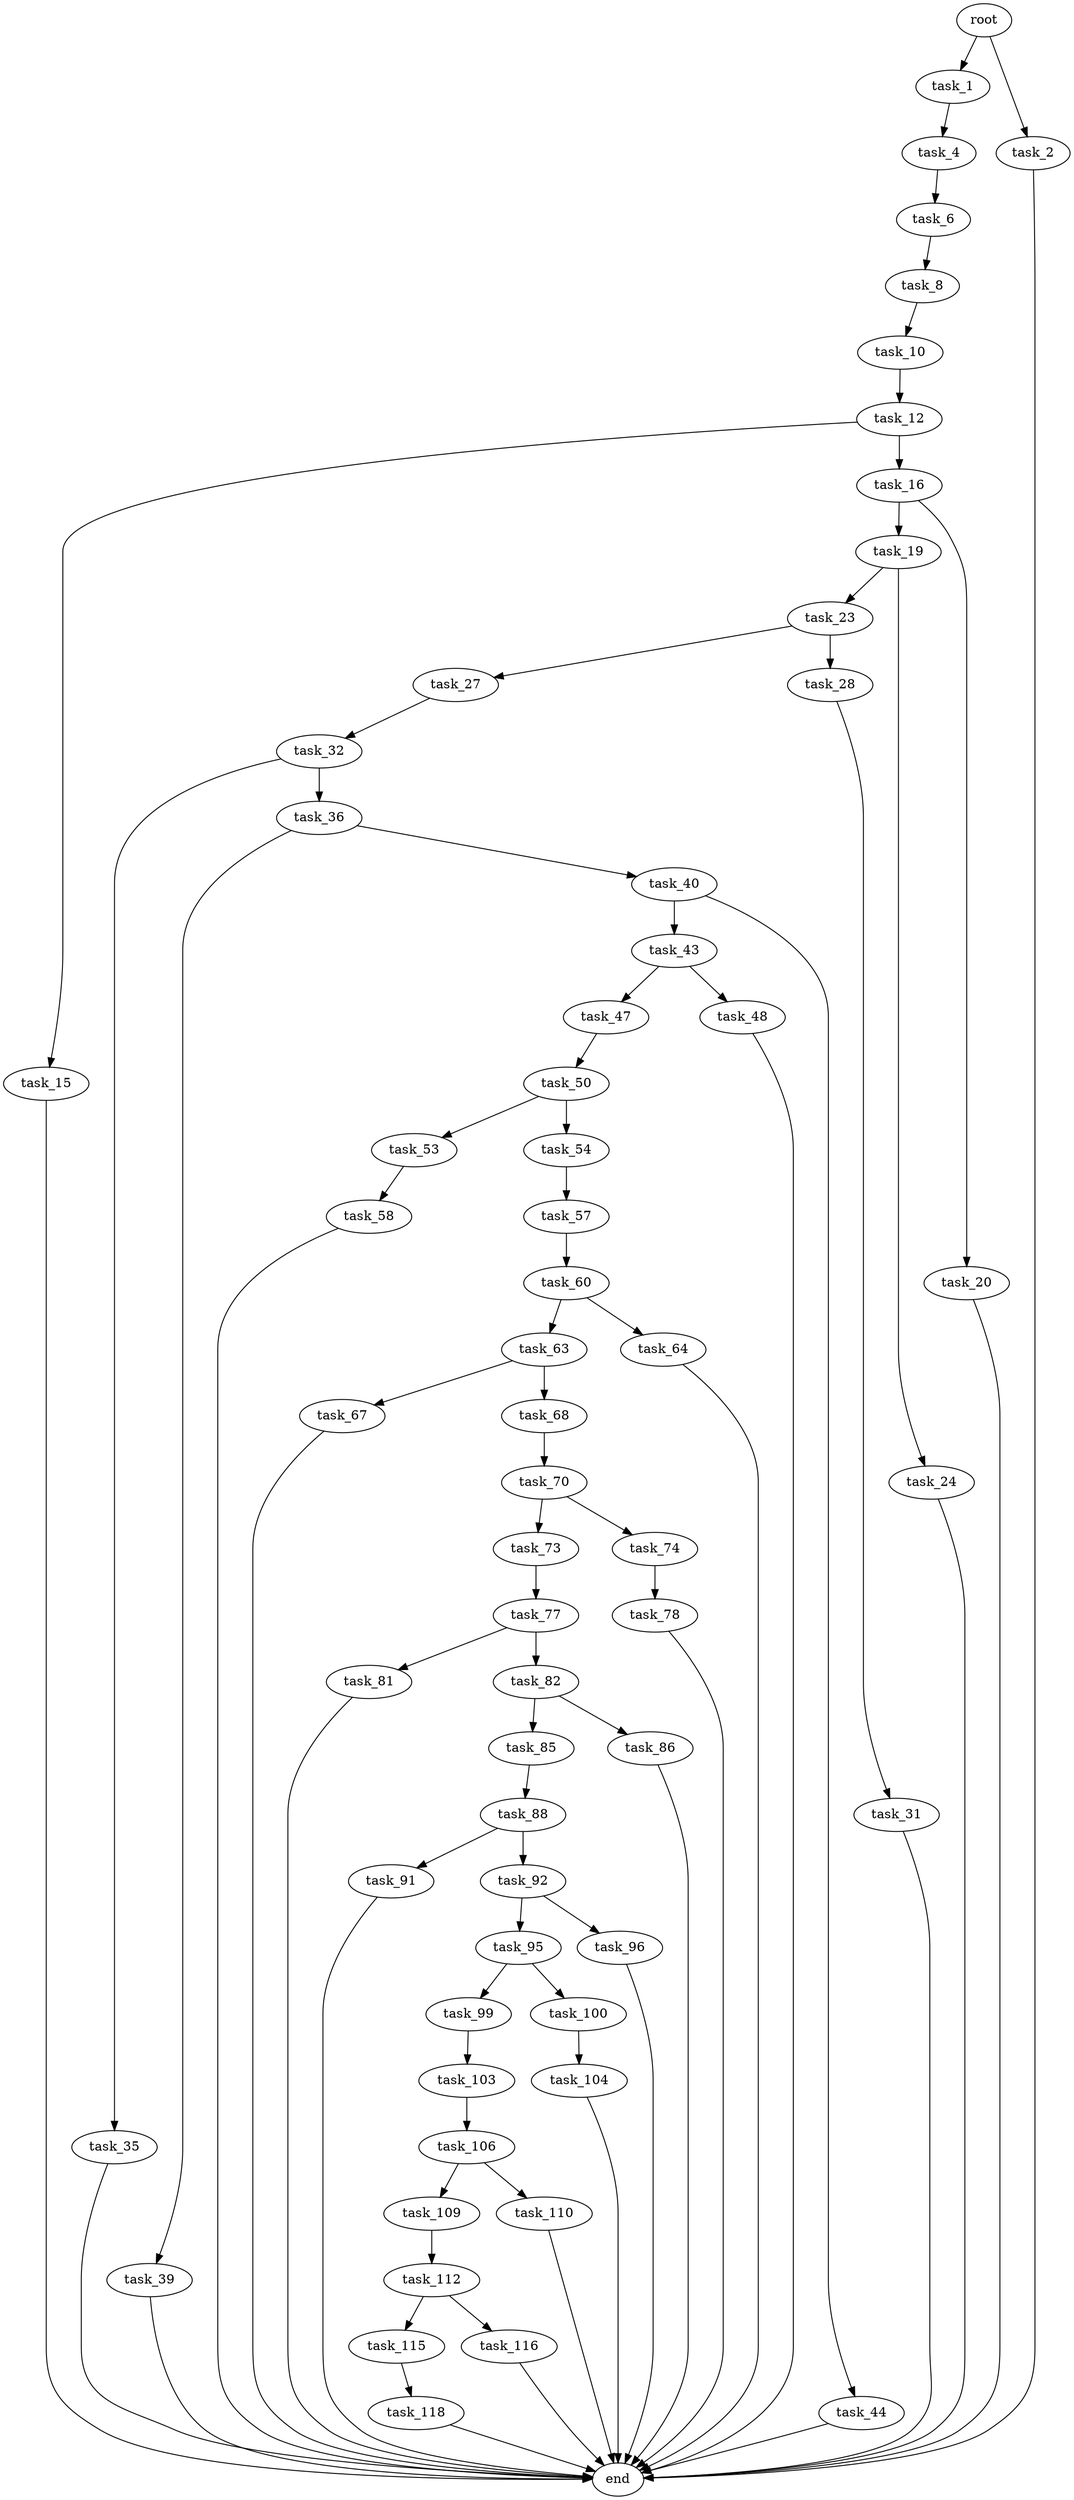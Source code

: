 digraph G {
  root [size="0.000000"];
  task_1 [size="1270123881716.000000"];
  task_2 [size="111508776582.000000"];
  task_4 [size="28991029248.000000"];
  task_6 [size="24341072719.000000"];
  task_8 [size="561900853246.000000"];
  task_10 [size="9730472463.000000"];
  task_12 [size="1862625005.000000"];
  task_15 [size="29976052992.000000"];
  task_16 [size="368293445632.000000"];
  task_19 [size="447235935198.000000"];
  task_20 [size="71871944692.000000"];
  task_23 [size="68719476736.000000"];
  task_24 [size="40467659300.000000"];
  task_27 [size="134217728000.000000"];
  task_28 [size="1967121246.000000"];
  task_31 [size="2486082152.000000"];
  task_32 [size="268247299947.000000"];
  task_35 [size="1073741824000.000000"];
  task_36 [size="644295828590.000000"];
  task_39 [size="2110282354.000000"];
  task_40 [size="8589934592.000000"];
  task_43 [size="57121794154.000000"];
  task_44 [size="284079967734.000000"];
  task_47 [size="68719476736.000000"];
  task_48 [size="3522955908.000000"];
  task_50 [size="368293445632.000000"];
  task_53 [size="2357062172.000000"];
  task_54 [size="344383524680.000000"];
  task_57 [size="1094970946.000000"];
  task_58 [size="585129736835.000000"];
  task_60 [size="8589934592.000000"];
  task_63 [size="8589934592.000000"];
  task_64 [size="189166325887.000000"];
  task_67 [size="56135915291.000000"];
  task_68 [size="1073741824000.000000"];
  task_70 [size="161359235103.000000"];
  task_73 [size="42042763264.000000"];
  task_74 [size="368293445632.000000"];
  task_77 [size="782757789696.000000"];
  task_78 [size="134217728000.000000"];
  task_81 [size="7894585890.000000"];
  task_82 [size="28991029248.000000"];
  task_85 [size="8200542833.000000"];
  task_86 [size="488595554569.000000"];
  task_88 [size="5316616841.000000"];
  task_91 [size="782757789696.000000"];
  task_92 [size="261982660889.000000"];
  task_95 [size="368293445632.000000"];
  task_96 [size="231928233984.000000"];
  task_99 [size="8589934592.000000"];
  task_100 [size="136443417535.000000"];
  task_103 [size="1039934087784.000000"];
  task_104 [size="40762226484.000000"];
  task_106 [size="6834705739.000000"];
  task_109 [size="393896846535.000000"];
  task_110 [size="19894159587.000000"];
  task_112 [size="782757789696.000000"];
  task_115 [size="8589934592.000000"];
  task_116 [size="222729627575.000000"];
  task_118 [size="21108123791.000000"];
  end [size="0.000000"];

  root -> task_1 [size="1.000000"];
  root -> task_2 [size="1.000000"];
  task_1 -> task_4 [size="838860800.000000"];
  task_2 -> end [size="1.000000"];
  task_4 -> task_6 [size="75497472.000000"];
  task_6 -> task_8 [size="536870912.000000"];
  task_8 -> task_10 [size="679477248.000000"];
  task_10 -> task_12 [size="411041792.000000"];
  task_12 -> task_15 [size="33554432.000000"];
  task_12 -> task_16 [size="33554432.000000"];
  task_15 -> end [size="1.000000"];
  task_16 -> task_19 [size="411041792.000000"];
  task_16 -> task_20 [size="411041792.000000"];
  task_19 -> task_23 [size="679477248.000000"];
  task_19 -> task_24 [size="679477248.000000"];
  task_20 -> end [size="1.000000"];
  task_23 -> task_27 [size="134217728.000000"];
  task_23 -> task_28 [size="134217728.000000"];
  task_24 -> end [size="1.000000"];
  task_27 -> task_32 [size="209715200.000000"];
  task_28 -> task_31 [size="134217728.000000"];
  task_31 -> end [size="1.000000"];
  task_32 -> task_35 [size="209715200.000000"];
  task_32 -> task_36 [size="209715200.000000"];
  task_35 -> end [size="1.000000"];
  task_36 -> task_39 [size="411041792.000000"];
  task_36 -> task_40 [size="411041792.000000"];
  task_39 -> end [size="1.000000"];
  task_40 -> task_43 [size="33554432.000000"];
  task_40 -> task_44 [size="33554432.000000"];
  task_43 -> task_47 [size="209715200.000000"];
  task_43 -> task_48 [size="209715200.000000"];
  task_44 -> end [size="1.000000"];
  task_47 -> task_50 [size="134217728.000000"];
  task_48 -> end [size="1.000000"];
  task_50 -> task_53 [size="411041792.000000"];
  task_50 -> task_54 [size="411041792.000000"];
  task_53 -> task_58 [size="209715200.000000"];
  task_54 -> task_57 [size="838860800.000000"];
  task_57 -> task_60 [size="75497472.000000"];
  task_58 -> end [size="1.000000"];
  task_60 -> task_63 [size="33554432.000000"];
  task_60 -> task_64 [size="33554432.000000"];
  task_63 -> task_67 [size="33554432.000000"];
  task_63 -> task_68 [size="33554432.000000"];
  task_64 -> end [size="1.000000"];
  task_67 -> end [size="1.000000"];
  task_68 -> task_70 [size="838860800.000000"];
  task_70 -> task_73 [size="679477248.000000"];
  task_70 -> task_74 [size="679477248.000000"];
  task_73 -> task_77 [size="75497472.000000"];
  task_74 -> task_78 [size="411041792.000000"];
  task_77 -> task_81 [size="679477248.000000"];
  task_77 -> task_82 [size="679477248.000000"];
  task_78 -> end [size="1.000000"];
  task_81 -> end [size="1.000000"];
  task_82 -> task_85 [size="75497472.000000"];
  task_82 -> task_86 [size="75497472.000000"];
  task_85 -> task_88 [size="134217728.000000"];
  task_86 -> end [size="1.000000"];
  task_88 -> task_91 [size="411041792.000000"];
  task_88 -> task_92 [size="411041792.000000"];
  task_91 -> end [size="1.000000"];
  task_92 -> task_95 [size="301989888.000000"];
  task_92 -> task_96 [size="301989888.000000"];
  task_95 -> task_99 [size="411041792.000000"];
  task_95 -> task_100 [size="411041792.000000"];
  task_96 -> end [size="1.000000"];
  task_99 -> task_103 [size="33554432.000000"];
  task_100 -> task_104 [size="134217728.000000"];
  task_103 -> task_106 [size="838860800.000000"];
  task_104 -> end [size="1.000000"];
  task_106 -> task_109 [size="301989888.000000"];
  task_106 -> task_110 [size="301989888.000000"];
  task_109 -> task_112 [size="411041792.000000"];
  task_110 -> end [size="1.000000"];
  task_112 -> task_115 [size="679477248.000000"];
  task_112 -> task_116 [size="679477248.000000"];
  task_115 -> task_118 [size="33554432.000000"];
  task_116 -> end [size="1.000000"];
  task_118 -> end [size="1.000000"];
}

